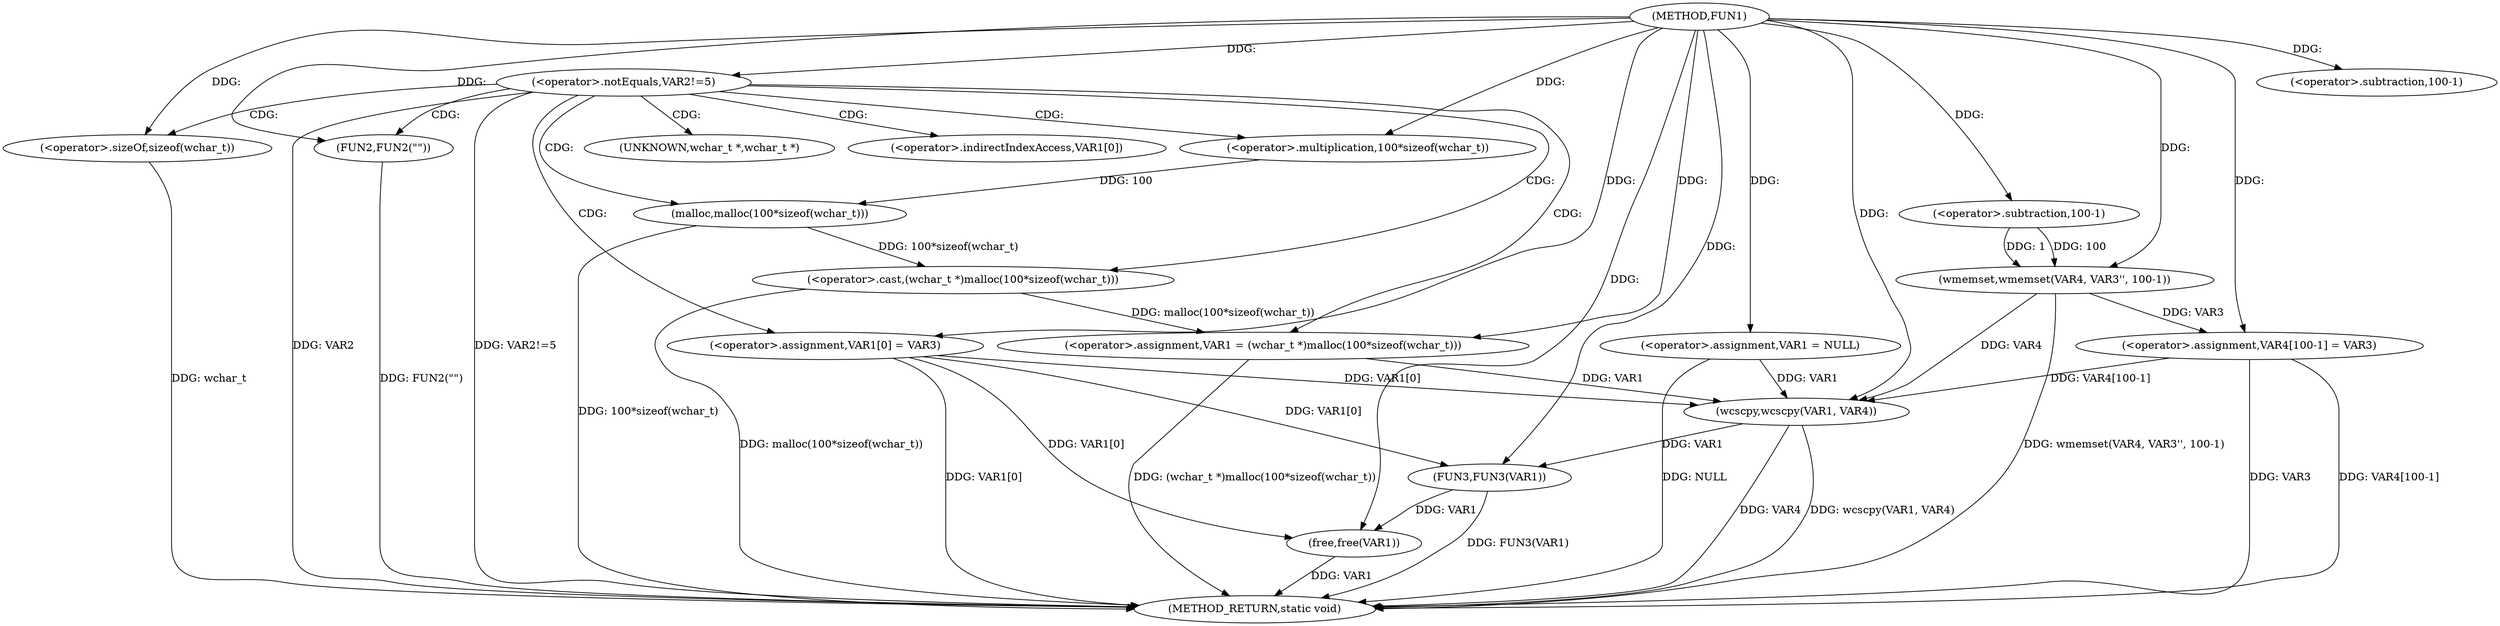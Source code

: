 digraph FUN1 {  
"1000100" [label = "(METHOD,FUN1)" ]
"1000151" [label = "(METHOD_RETURN,static void)" ]
"1000103" [label = "(<operator>.assignment,VAR1 = NULL)" ]
"1000107" [label = "(<operator>.notEquals,VAR2!=5)" ]
"1000111" [label = "(FUN2,FUN2(\"\"))" ]
"1000115" [label = "(<operator>.assignment,VAR1 = (wchar_t *)malloc(100*sizeof(wchar_t)))" ]
"1000117" [label = "(<operator>.cast,(wchar_t *)malloc(100*sizeof(wchar_t)))" ]
"1000119" [label = "(malloc,malloc(100*sizeof(wchar_t)))" ]
"1000120" [label = "(<operator>.multiplication,100*sizeof(wchar_t))" ]
"1000122" [label = "(<operator>.sizeOf,sizeof(wchar_t))" ]
"1000124" [label = "(<operator>.assignment,VAR1[0] = VAR3)" ]
"1000131" [label = "(wmemset,wmemset(VAR4, VAR3'', 100-1))" ]
"1000134" [label = "(<operator>.subtraction,100-1)" ]
"1000137" [label = "(<operator>.assignment,VAR4[100-1] = VAR3)" ]
"1000140" [label = "(<operator>.subtraction,100-1)" ]
"1000144" [label = "(wcscpy,wcscpy(VAR1, VAR4))" ]
"1000147" [label = "(FUN3,FUN3(VAR1))" ]
"1000149" [label = "(free,free(VAR1))" ]
"1000118" [label = "(UNKNOWN,wchar_t *,wchar_t *)" ]
"1000125" [label = "(<operator>.indirectIndexAccess,VAR1[0])" ]
  "1000115" -> "1000151"  [ label = "DDG: (wchar_t *)malloc(100*sizeof(wchar_t))"] 
  "1000124" -> "1000151"  [ label = "DDG: VAR1[0]"] 
  "1000107" -> "1000151"  [ label = "DDG: VAR2"] 
  "1000107" -> "1000151"  [ label = "DDG: VAR2!=5"] 
  "1000103" -> "1000151"  [ label = "DDG: NULL"] 
  "1000122" -> "1000151"  [ label = "DDG: wchar_t"] 
  "1000119" -> "1000151"  [ label = "DDG: 100*sizeof(wchar_t)"] 
  "1000149" -> "1000151"  [ label = "DDG: VAR1"] 
  "1000137" -> "1000151"  [ label = "DDG: VAR4[100-1]"] 
  "1000117" -> "1000151"  [ label = "DDG: malloc(100*sizeof(wchar_t))"] 
  "1000144" -> "1000151"  [ label = "DDG: VAR4"] 
  "1000144" -> "1000151"  [ label = "DDG: wcscpy(VAR1, VAR4)"] 
  "1000137" -> "1000151"  [ label = "DDG: VAR3"] 
  "1000147" -> "1000151"  [ label = "DDG: FUN3(VAR1)"] 
  "1000111" -> "1000151"  [ label = "DDG: FUN2(\"\")"] 
  "1000131" -> "1000151"  [ label = "DDG: wmemset(VAR4, VAR3'', 100-1)"] 
  "1000100" -> "1000103"  [ label = "DDG: "] 
  "1000100" -> "1000107"  [ label = "DDG: "] 
  "1000100" -> "1000111"  [ label = "DDG: "] 
  "1000117" -> "1000115"  [ label = "DDG: malloc(100*sizeof(wchar_t))"] 
  "1000100" -> "1000115"  [ label = "DDG: "] 
  "1000119" -> "1000117"  [ label = "DDG: 100*sizeof(wchar_t)"] 
  "1000120" -> "1000119"  [ label = "DDG: 100"] 
  "1000100" -> "1000120"  [ label = "DDG: "] 
  "1000100" -> "1000122"  [ label = "DDG: "] 
  "1000100" -> "1000124"  [ label = "DDG: "] 
  "1000100" -> "1000131"  [ label = "DDG: "] 
  "1000134" -> "1000131"  [ label = "DDG: 100"] 
  "1000134" -> "1000131"  [ label = "DDG: 1"] 
  "1000100" -> "1000134"  [ label = "DDG: "] 
  "1000131" -> "1000137"  [ label = "DDG: VAR3"] 
  "1000100" -> "1000137"  [ label = "DDG: "] 
  "1000100" -> "1000140"  [ label = "DDG: "] 
  "1000124" -> "1000144"  [ label = "DDG: VAR1[0]"] 
  "1000103" -> "1000144"  [ label = "DDG: VAR1"] 
  "1000115" -> "1000144"  [ label = "DDG: VAR1"] 
  "1000100" -> "1000144"  [ label = "DDG: "] 
  "1000131" -> "1000144"  [ label = "DDG: VAR4"] 
  "1000137" -> "1000144"  [ label = "DDG: VAR4[100-1]"] 
  "1000124" -> "1000147"  [ label = "DDG: VAR1[0]"] 
  "1000144" -> "1000147"  [ label = "DDG: VAR1"] 
  "1000100" -> "1000147"  [ label = "DDG: "] 
  "1000124" -> "1000149"  [ label = "DDG: VAR1[0]"] 
  "1000147" -> "1000149"  [ label = "DDG: VAR1"] 
  "1000100" -> "1000149"  [ label = "DDG: "] 
  "1000107" -> "1000124"  [ label = "CDG: "] 
  "1000107" -> "1000125"  [ label = "CDG: "] 
  "1000107" -> "1000119"  [ label = "CDG: "] 
  "1000107" -> "1000115"  [ label = "CDG: "] 
  "1000107" -> "1000120"  [ label = "CDG: "] 
  "1000107" -> "1000117"  [ label = "CDG: "] 
  "1000107" -> "1000118"  [ label = "CDG: "] 
  "1000107" -> "1000111"  [ label = "CDG: "] 
  "1000107" -> "1000122"  [ label = "CDG: "] 
}
